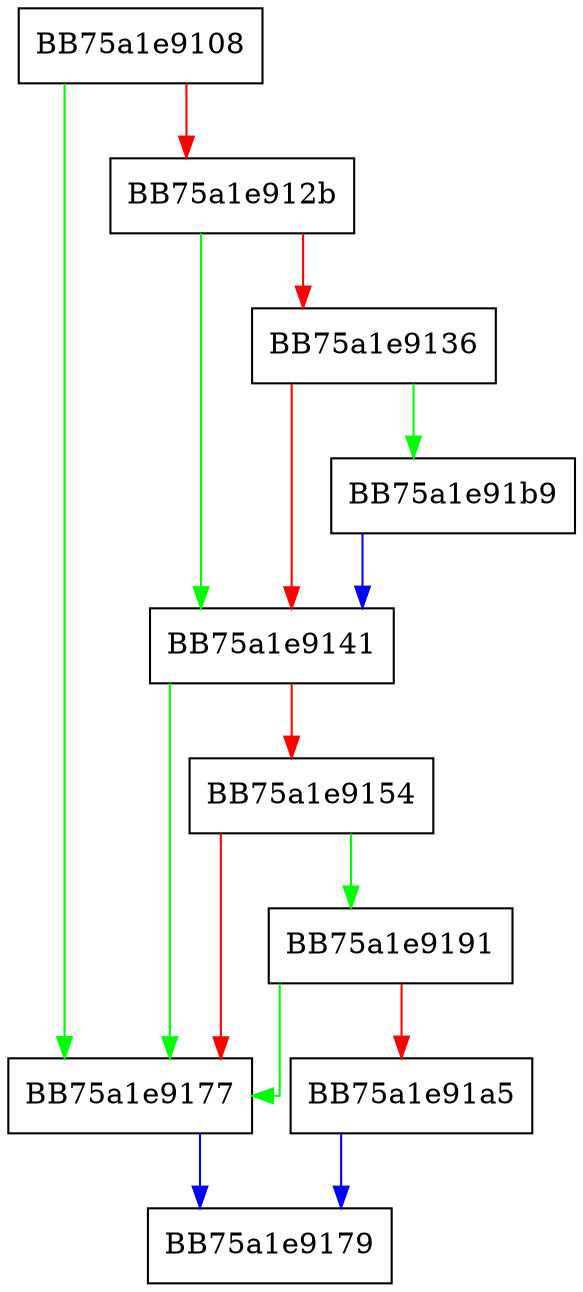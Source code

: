 digraph BreakpointException {
  node [shape="box"];
  graph [splines=ortho];
  BB75a1e9108 -> BB75a1e9177 [color="green"];
  BB75a1e9108 -> BB75a1e912b [color="red"];
  BB75a1e912b -> BB75a1e9141 [color="green"];
  BB75a1e912b -> BB75a1e9136 [color="red"];
  BB75a1e9136 -> BB75a1e91b9 [color="green"];
  BB75a1e9136 -> BB75a1e9141 [color="red"];
  BB75a1e9141 -> BB75a1e9177 [color="green"];
  BB75a1e9141 -> BB75a1e9154 [color="red"];
  BB75a1e9154 -> BB75a1e9191 [color="green"];
  BB75a1e9154 -> BB75a1e9177 [color="red"];
  BB75a1e9177 -> BB75a1e9179 [color="blue"];
  BB75a1e9191 -> BB75a1e9177 [color="green"];
  BB75a1e9191 -> BB75a1e91a5 [color="red"];
  BB75a1e91a5 -> BB75a1e9179 [color="blue"];
  BB75a1e91b9 -> BB75a1e9141 [color="blue"];
}